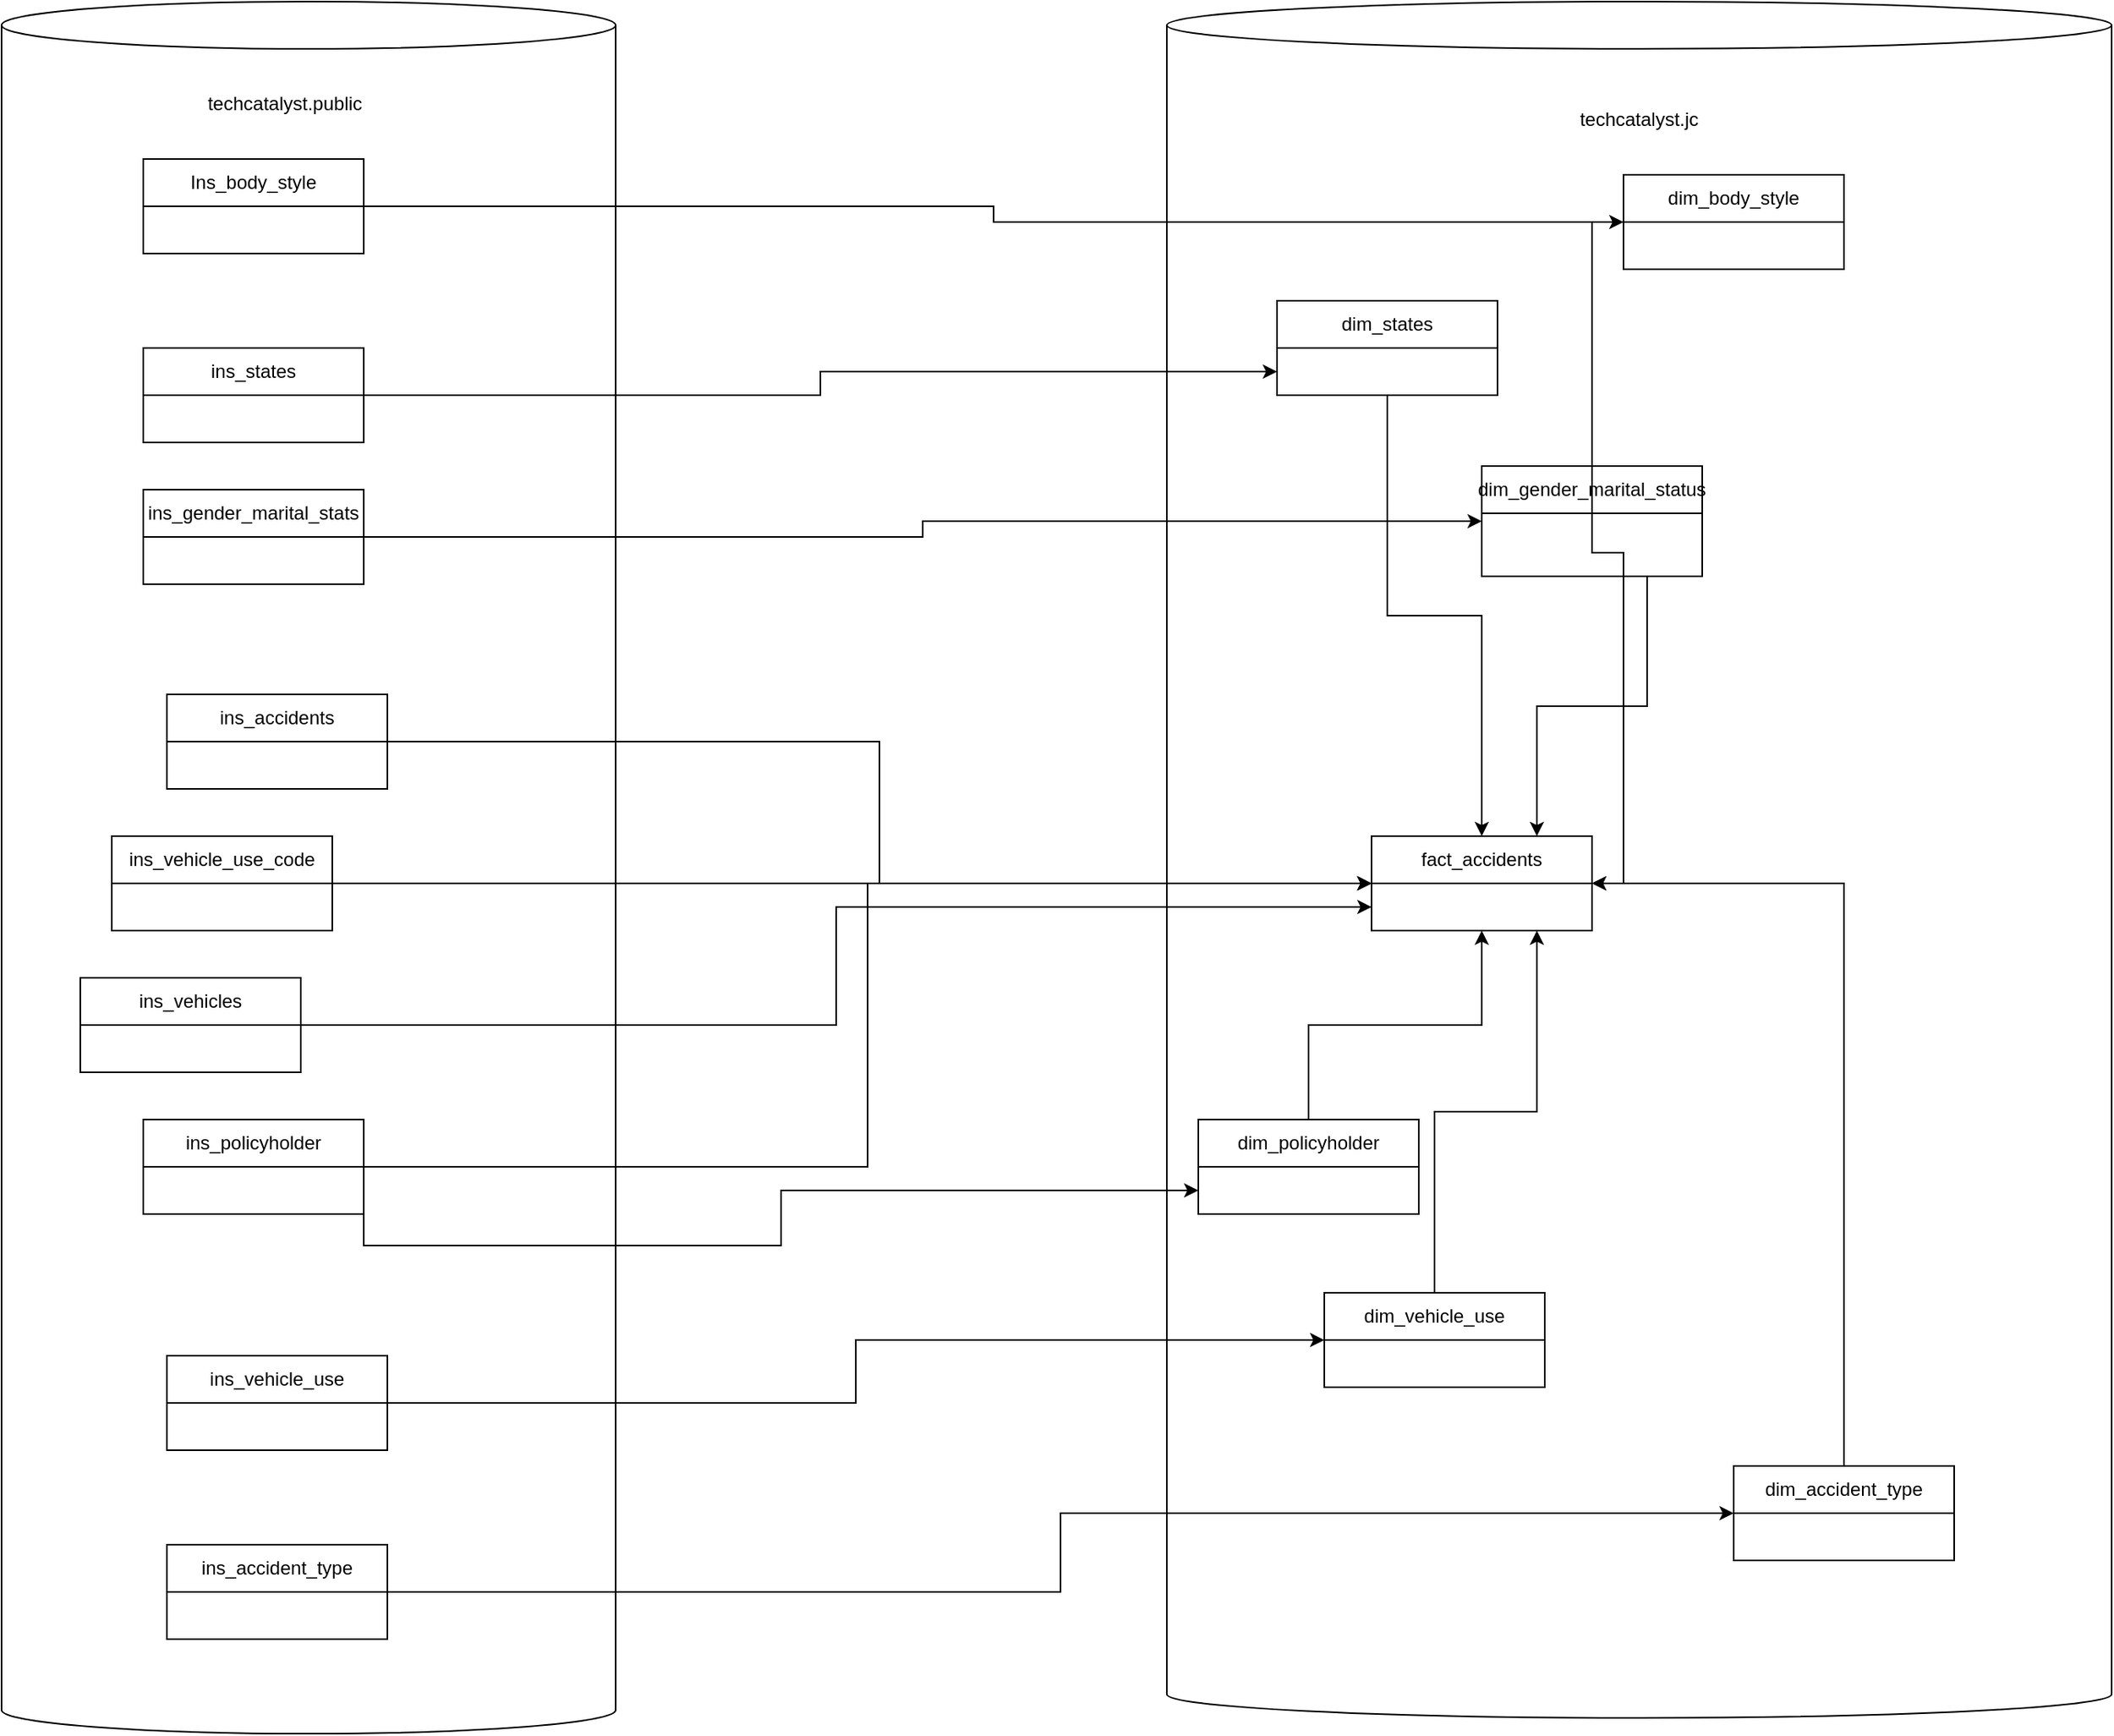 <mxfile version="24.5.5" type="device">
  <diagram name="Page-1" id="fsHi-CRY0lz88gt0C0Pp">
    <mxGraphModel dx="1880" dy="1132" grid="1" gridSize="10" guides="1" tooltips="1" connect="1" arrows="1" fold="1" page="1" pageScale="1" pageWidth="850" pageHeight="1100" math="0" shadow="0">
      <root>
        <mxCell id="0" />
        <mxCell id="1" parent="0" />
        <mxCell id="VskH6g0YjdZnHDJCuKVT-54" value="" style="shape=cylinder3;whiteSpace=wrap;html=1;boundedLbl=1;backgroundOutline=1;size=15;" vertex="1" parent="1">
          <mxGeometry x="830" y="210" width="600" height="1090" as="geometry" />
        </mxCell>
        <mxCell id="VskH6g0YjdZnHDJCuKVT-24" value="dim_gender_marital_status" style="swimlane;fontStyle=0;childLayout=stackLayout;horizontal=1;startSize=30;horizontalStack=0;resizeParent=1;resizeParentMax=0;resizeLast=0;collapsible=1;marginBottom=0;whiteSpace=wrap;html=1;" vertex="1" parent="1">
          <mxGeometry x="1030" y="505" width="140" height="70" as="geometry" />
        </mxCell>
        <mxCell id="VskH6g0YjdZnHDJCuKVT-16" value="ins_insurance_cov" style="swimlane;fontStyle=0;childLayout=stackLayout;horizontal=1;startSize=30;horizontalStack=0;resizeParent=1;resizeParentMax=0;resizeLast=0;collapsible=1;marginBottom=0;whiteSpace=wrap;html=1;" vertex="1" parent="1">
          <mxGeometry x="195" y="690" width="140" height="60" as="geometry" />
        </mxCell>
        <mxCell id="VskH6g0YjdZnHDJCuKVT-52" value="" style="shape=cylinder3;whiteSpace=wrap;html=1;boundedLbl=1;backgroundOutline=1;size=15;" vertex="1" parent="1">
          <mxGeometry x="90" y="210" width="390" height="1100" as="geometry" />
        </mxCell>
        <mxCell id="VskH6g0YjdZnHDJCuKVT-42" style="edgeStyle=orthogonalEdgeStyle;rounded=0;orthogonalLoop=1;jettySize=auto;html=1;entryX=0;entryY=0.5;entryDx=0;entryDy=0;" edge="1" parent="1" source="VskH6g0YjdZnHDJCuKVT-9" target="VskH6g0YjdZnHDJCuKVT-27">
          <mxGeometry relative="1" as="geometry" />
        </mxCell>
        <mxCell id="VskH6g0YjdZnHDJCuKVT-9" value="Ins_body_style" style="swimlane;fontStyle=0;childLayout=stackLayout;horizontal=1;startSize=30;horizontalStack=0;resizeParent=1;resizeParentMax=0;resizeLast=0;collapsible=1;marginBottom=0;whiteSpace=wrap;html=1;" vertex="1" parent="1">
          <mxGeometry x="180" y="310" width="140" height="60" as="geometry" />
        </mxCell>
        <mxCell id="VskH6g0YjdZnHDJCuKVT-39" style="edgeStyle=orthogonalEdgeStyle;rounded=0;orthogonalLoop=1;jettySize=auto;html=1;entryX=0;entryY=0.5;entryDx=0;entryDy=0;" edge="1" parent="1" source="VskH6g0YjdZnHDJCuKVT-11" target="VskH6g0YjdZnHDJCuKVT-28">
          <mxGeometry relative="1" as="geometry" />
        </mxCell>
        <mxCell id="VskH6g0YjdZnHDJCuKVT-11" value="ins_accident_type" style="swimlane;fontStyle=0;childLayout=stackLayout;horizontal=1;startSize=30;horizontalStack=0;resizeParent=1;resizeParentMax=0;resizeLast=0;collapsible=1;marginBottom=0;whiteSpace=wrap;html=1;" vertex="1" parent="1">
          <mxGeometry x="195" y="1190" width="140" height="60" as="geometry" />
        </mxCell>
        <mxCell id="VskH6g0YjdZnHDJCuKVT-35" style="edgeStyle=orthogonalEdgeStyle;rounded=0;orthogonalLoop=1;jettySize=auto;html=1;entryX=0;entryY=0.5;entryDx=0;entryDy=0;" edge="1" parent="1" source="VskH6g0YjdZnHDJCuKVT-12" target="VskH6g0YjdZnHDJCuKVT-29">
          <mxGeometry relative="1" as="geometry" />
        </mxCell>
        <mxCell id="VskH6g0YjdZnHDJCuKVT-12" value="ins_vehicle_use_code" style="swimlane;fontStyle=0;childLayout=stackLayout;horizontal=1;startSize=30;horizontalStack=0;resizeParent=1;resizeParentMax=0;resizeLast=0;collapsible=1;marginBottom=0;whiteSpace=wrap;html=1;" vertex="1" parent="1">
          <mxGeometry x="160" y="740" width="140" height="60" as="geometry" />
        </mxCell>
        <mxCell id="VskH6g0YjdZnHDJCuKVT-38" style="edgeStyle=orthogonalEdgeStyle;rounded=0;orthogonalLoop=1;jettySize=auto;html=1;entryX=0;entryY=0.5;entryDx=0;entryDy=0;" edge="1" parent="1" source="VskH6g0YjdZnHDJCuKVT-13" target="VskH6g0YjdZnHDJCuKVT-26">
          <mxGeometry relative="1" as="geometry" />
        </mxCell>
        <mxCell id="VskH6g0YjdZnHDJCuKVT-13" value="ins_vehicle_use" style="swimlane;fontStyle=0;childLayout=stackLayout;horizontal=1;startSize=30;horizontalStack=0;resizeParent=1;resizeParentMax=0;resizeLast=0;collapsible=1;marginBottom=0;whiteSpace=wrap;html=1;" vertex="1" parent="1">
          <mxGeometry x="195" y="1070" width="140" height="60" as="geometry" />
        </mxCell>
        <mxCell id="VskH6g0YjdZnHDJCuKVT-34" style="edgeStyle=orthogonalEdgeStyle;rounded=0;orthogonalLoop=1;jettySize=auto;html=1;entryX=0;entryY=0.75;entryDx=0;entryDy=0;" edge="1" parent="1" source="VskH6g0YjdZnHDJCuKVT-14" target="VskH6g0YjdZnHDJCuKVT-29">
          <mxGeometry relative="1" as="geometry" />
        </mxCell>
        <mxCell id="VskH6g0YjdZnHDJCuKVT-14" value="ins_vehicles" style="swimlane;fontStyle=0;childLayout=stackLayout;horizontal=1;startSize=30;horizontalStack=0;resizeParent=1;resizeParentMax=0;resizeLast=0;collapsible=1;marginBottom=0;whiteSpace=wrap;html=1;" vertex="1" parent="1">
          <mxGeometry x="140" y="830" width="140" height="60" as="geometry" />
        </mxCell>
        <mxCell id="VskH6g0YjdZnHDJCuKVT-31" style="edgeStyle=orthogonalEdgeStyle;rounded=0;orthogonalLoop=1;jettySize=auto;html=1;entryX=0;entryY=0.5;entryDx=0;entryDy=0;" edge="1" parent="1" source="VskH6g0YjdZnHDJCuKVT-15" target="VskH6g0YjdZnHDJCuKVT-29">
          <mxGeometry relative="1" as="geometry" />
        </mxCell>
        <mxCell id="VskH6g0YjdZnHDJCuKVT-56" style="edgeStyle=orthogonalEdgeStyle;rounded=0;orthogonalLoop=1;jettySize=auto;html=1;exitX=1;exitY=1;exitDx=0;exitDy=0;entryX=0;entryY=0.75;entryDx=0;entryDy=0;" edge="1" parent="1" source="VskH6g0YjdZnHDJCuKVT-15" target="VskH6g0YjdZnHDJCuKVT-25">
          <mxGeometry relative="1" as="geometry" />
        </mxCell>
        <mxCell id="VskH6g0YjdZnHDJCuKVT-15" value="ins_policyholder" style="swimlane;fontStyle=0;childLayout=stackLayout;horizontal=1;startSize=30;horizontalStack=0;resizeParent=1;resizeParentMax=0;resizeLast=0;collapsible=1;marginBottom=0;whiteSpace=wrap;html=1;" vertex="1" parent="1">
          <mxGeometry x="180" y="920" width="140" height="60" as="geometry" />
        </mxCell>
        <mxCell id="VskH6g0YjdZnHDJCuKVT-44" style="edgeStyle=orthogonalEdgeStyle;rounded=0;orthogonalLoop=1;jettySize=auto;html=1;entryX=0;entryY=0.5;entryDx=0;entryDy=0;" edge="1" parent="1" source="VskH6g0YjdZnHDJCuKVT-17" target="VskH6g0YjdZnHDJCuKVT-24">
          <mxGeometry relative="1" as="geometry" />
        </mxCell>
        <mxCell id="VskH6g0YjdZnHDJCuKVT-17" value="ins_gender_marital_stats" style="swimlane;fontStyle=0;childLayout=stackLayout;horizontal=1;startSize=30;horizontalStack=0;resizeParent=1;resizeParentMax=0;resizeLast=0;collapsible=1;marginBottom=0;whiteSpace=wrap;html=1;" vertex="1" parent="1">
          <mxGeometry x="180" y="520" width="140" height="60" as="geometry" />
        </mxCell>
        <mxCell id="VskH6g0YjdZnHDJCuKVT-32" style="edgeStyle=orthogonalEdgeStyle;rounded=0;orthogonalLoop=1;jettySize=auto;html=1;exitX=1;exitY=0.5;exitDx=0;exitDy=0;entryX=0;entryY=0.5;entryDx=0;entryDy=0;" edge="1" parent="1" source="VskH6g0YjdZnHDJCuKVT-18" target="VskH6g0YjdZnHDJCuKVT-29">
          <mxGeometry relative="1" as="geometry" />
        </mxCell>
        <mxCell id="VskH6g0YjdZnHDJCuKVT-18" value="ins_accidents" style="swimlane;fontStyle=0;childLayout=stackLayout;horizontal=1;startSize=30;horizontalStack=0;resizeParent=1;resizeParentMax=0;resizeLast=0;collapsible=1;marginBottom=0;whiteSpace=wrap;html=1;" vertex="1" parent="1">
          <mxGeometry x="195" y="650" width="140" height="60" as="geometry" />
        </mxCell>
        <mxCell id="VskH6g0YjdZnHDJCuKVT-36" style="edgeStyle=orthogonalEdgeStyle;rounded=0;orthogonalLoop=1;jettySize=auto;html=1;entryX=0;entryY=0.75;entryDx=0;entryDy=0;" edge="1" parent="1" source="VskH6g0YjdZnHDJCuKVT-19" target="VskH6g0YjdZnHDJCuKVT-22">
          <mxGeometry relative="1" as="geometry" />
        </mxCell>
        <mxCell id="VskH6g0YjdZnHDJCuKVT-19" value="ins_states" style="swimlane;fontStyle=0;childLayout=stackLayout;horizontal=1;startSize=30;horizontalStack=0;resizeParent=1;resizeParentMax=0;resizeLast=0;collapsible=1;marginBottom=0;whiteSpace=wrap;html=1;" vertex="1" parent="1">
          <mxGeometry x="180" y="430" width="140" height="60" as="geometry" />
        </mxCell>
        <mxCell id="VskH6g0YjdZnHDJCuKVT-45" style="edgeStyle=orthogonalEdgeStyle;rounded=0;orthogonalLoop=1;jettySize=auto;html=1;entryX=0.5;entryY=0;entryDx=0;entryDy=0;" edge="1" parent="1" source="VskH6g0YjdZnHDJCuKVT-22" target="VskH6g0YjdZnHDJCuKVT-29">
          <mxGeometry relative="1" as="geometry" />
        </mxCell>
        <mxCell id="VskH6g0YjdZnHDJCuKVT-22" value="dim_states" style="swimlane;fontStyle=0;childLayout=stackLayout;horizontal=1;startSize=30;horizontalStack=0;resizeParent=1;resizeParentMax=0;resizeLast=0;collapsible=1;marginBottom=0;whiteSpace=wrap;html=1;" vertex="1" parent="1">
          <mxGeometry x="900" y="400" width="140" height="60" as="geometry" />
        </mxCell>
        <mxCell id="VskH6g0YjdZnHDJCuKVT-51" style="edgeStyle=orthogonalEdgeStyle;rounded=0;orthogonalLoop=1;jettySize=auto;html=1;exitX=0.75;exitY=1;exitDx=0;exitDy=0;entryX=0.75;entryY=0;entryDx=0;entryDy=0;" edge="1" parent="1" source="VskH6g0YjdZnHDJCuKVT-24" target="VskH6g0YjdZnHDJCuKVT-29">
          <mxGeometry relative="1" as="geometry" />
        </mxCell>
        <mxCell id="VskH6g0YjdZnHDJCuKVT-47" style="edgeStyle=orthogonalEdgeStyle;rounded=0;orthogonalLoop=1;jettySize=auto;html=1;entryX=0.5;entryY=1;entryDx=0;entryDy=0;" edge="1" parent="1" source="VskH6g0YjdZnHDJCuKVT-25" target="VskH6g0YjdZnHDJCuKVT-29">
          <mxGeometry relative="1" as="geometry" />
        </mxCell>
        <mxCell id="VskH6g0YjdZnHDJCuKVT-25" value="dim_policyholder" style="swimlane;fontStyle=0;childLayout=stackLayout;horizontal=1;startSize=30;horizontalStack=0;resizeParent=1;resizeParentMax=0;resizeLast=0;collapsible=1;marginBottom=0;whiteSpace=wrap;html=1;" vertex="1" parent="1">
          <mxGeometry x="850" y="920" width="140" height="60" as="geometry" />
        </mxCell>
        <mxCell id="VskH6g0YjdZnHDJCuKVT-49" style="edgeStyle=orthogonalEdgeStyle;rounded=0;orthogonalLoop=1;jettySize=auto;html=1;entryX=0.75;entryY=1;entryDx=0;entryDy=0;" edge="1" parent="1" source="VskH6g0YjdZnHDJCuKVT-26" target="VskH6g0YjdZnHDJCuKVT-29">
          <mxGeometry relative="1" as="geometry" />
        </mxCell>
        <mxCell id="VskH6g0YjdZnHDJCuKVT-26" value="dim_vehicle_use" style="swimlane;fontStyle=0;childLayout=stackLayout;horizontal=1;startSize=30;horizontalStack=0;resizeParent=1;resizeParentMax=0;resizeLast=0;collapsible=1;marginBottom=0;whiteSpace=wrap;html=1;" vertex="1" parent="1">
          <mxGeometry x="930" y="1030" width="140" height="60" as="geometry" />
        </mxCell>
        <mxCell id="VskH6g0YjdZnHDJCuKVT-46" style="edgeStyle=orthogonalEdgeStyle;rounded=0;orthogonalLoop=1;jettySize=auto;html=1;entryX=1;entryY=0.5;entryDx=0;entryDy=0;" edge="1" parent="1" source="VskH6g0YjdZnHDJCuKVT-27" target="VskH6g0YjdZnHDJCuKVT-29">
          <mxGeometry relative="1" as="geometry" />
        </mxCell>
        <mxCell id="VskH6g0YjdZnHDJCuKVT-27" value="dim_body_style" style="swimlane;fontStyle=0;childLayout=stackLayout;horizontal=1;startSize=30;horizontalStack=0;resizeParent=1;resizeParentMax=0;resizeLast=0;collapsible=1;marginBottom=0;whiteSpace=wrap;html=1;" vertex="1" parent="1">
          <mxGeometry x="1120" y="320" width="140" height="60" as="geometry" />
        </mxCell>
        <mxCell id="VskH6g0YjdZnHDJCuKVT-50" style="edgeStyle=orthogonalEdgeStyle;rounded=0;orthogonalLoop=1;jettySize=auto;html=1;exitX=0.5;exitY=0;exitDx=0;exitDy=0;entryX=1;entryY=0.5;entryDx=0;entryDy=0;" edge="1" parent="1" source="VskH6g0YjdZnHDJCuKVT-28" target="VskH6g0YjdZnHDJCuKVT-29">
          <mxGeometry relative="1" as="geometry" />
        </mxCell>
        <mxCell id="VskH6g0YjdZnHDJCuKVT-28" value="dim_accident_type" style="swimlane;fontStyle=0;childLayout=stackLayout;horizontal=1;startSize=30;horizontalStack=0;resizeParent=1;resizeParentMax=0;resizeLast=0;collapsible=1;marginBottom=0;whiteSpace=wrap;html=1;" vertex="1" parent="1">
          <mxGeometry x="1190" y="1140" width="140" height="60" as="geometry" />
        </mxCell>
        <mxCell id="VskH6g0YjdZnHDJCuKVT-29" value="fact_accidents" style="swimlane;fontStyle=0;childLayout=stackLayout;horizontal=1;startSize=30;horizontalStack=0;resizeParent=1;resizeParentMax=0;resizeLast=0;collapsible=1;marginBottom=0;whiteSpace=wrap;html=1;" vertex="1" parent="1">
          <mxGeometry x="960" y="740" width="140" height="60" as="geometry" />
        </mxCell>
        <mxCell id="VskH6g0YjdZnHDJCuKVT-53" value="techcatalyst.public" style="text;html=1;align=center;verticalAlign=middle;whiteSpace=wrap;rounded=0;" vertex="1" parent="1">
          <mxGeometry x="180" y="260" width="180" height="30" as="geometry" />
        </mxCell>
        <mxCell id="VskH6g0YjdZnHDJCuKVT-55" value="techcatalyst.jc" style="text;html=1;align=center;verticalAlign=middle;whiteSpace=wrap;rounded=0;" vertex="1" parent="1">
          <mxGeometry x="1040" y="270" width="180" height="30" as="geometry" />
        </mxCell>
      </root>
    </mxGraphModel>
  </diagram>
</mxfile>
